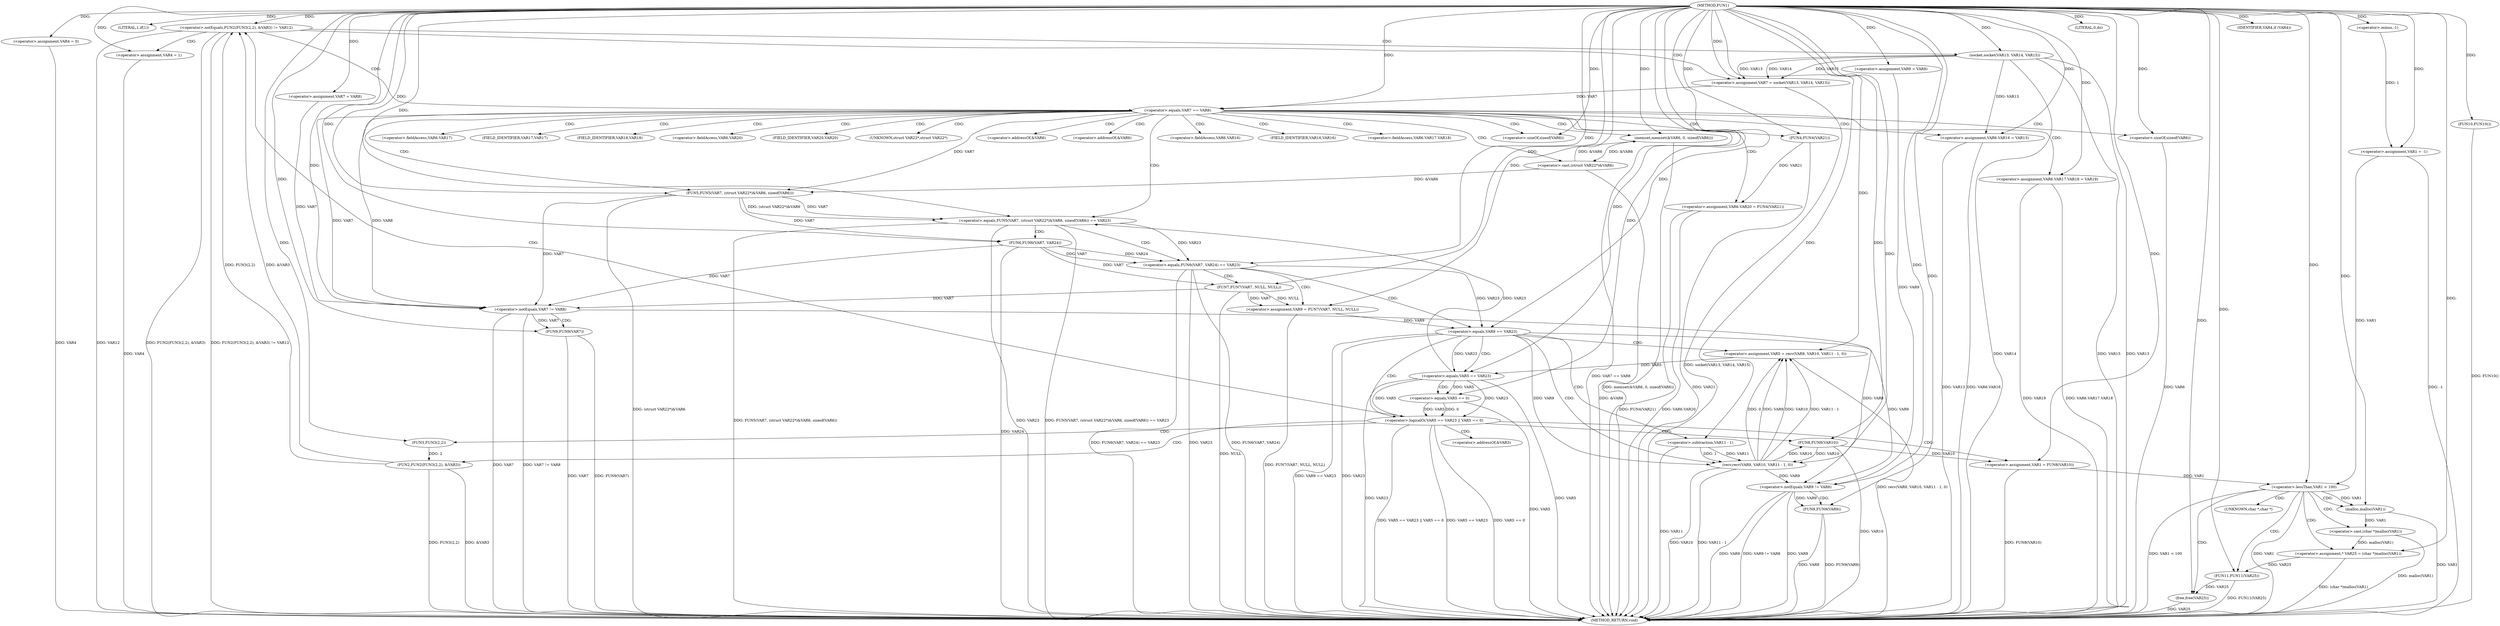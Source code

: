 digraph FUN1 {  
"1000100" [label = "(METHOD,FUN1)" ]
"1000270" [label = "(METHOD_RETURN,void)" ]
"1000103" [label = "(<operator>.assignment,VAR1 = -1)" ]
"1000105" [label = "(<operator>.minus,-1)" ]
"1000108" [label = "(LITERAL,1,if(1))" ]
"1000113" [label = "(<operator>.assignment,VAR4 = 0)" ]
"1000119" [label = "(<operator>.assignment,VAR7 = VAR8)" ]
"1000123" [label = "(<operator>.assignment,VAR9 = VAR8)" ]
"1000130" [label = "(<operator>.notEquals,FUN2(FUN3(2,2), &VAR3) != VAR12)" ]
"1000131" [label = "(FUN2,FUN2(FUN3(2,2), &VAR3))" ]
"1000132" [label = "(FUN3,FUN3(2,2))" ]
"1000140" [label = "(<operator>.assignment,VAR4 = 1)" ]
"1000143" [label = "(<operator>.assignment,VAR7 = socket(VAR13, VAR14, VAR15))" ]
"1000145" [label = "(socket,socket(VAR13, VAR14, VAR15))" ]
"1000150" [label = "(<operator>.equals,VAR7 == VAR8)" ]
"1000155" [label = "(memset,memset(&VAR6, 0, sizeof(VAR6)))" ]
"1000159" [label = "(<operator>.sizeOf,sizeof(VAR6))" ]
"1000161" [label = "(<operator>.assignment,VAR6.VAR16 = VAR13)" ]
"1000166" [label = "(<operator>.assignment,VAR6.VAR17.VAR18 = VAR19)" ]
"1000173" [label = "(<operator>.assignment,VAR6.VAR20 = FUN4(VAR21))" ]
"1000177" [label = "(FUN4,FUN4(VAR21))" ]
"1000180" [label = "(<operator>.equals,FUN5(VAR7, (struct VAR22*)&VAR6, sizeof(VAR6)) == VAR23)" ]
"1000181" [label = "(FUN5,FUN5(VAR7, (struct VAR22*)&VAR6, sizeof(VAR6)))" ]
"1000183" [label = "(<operator>.cast,(struct VAR22*)&VAR6)" ]
"1000187" [label = "(<operator>.sizeOf,sizeof(VAR6))" ]
"1000193" [label = "(<operator>.equals,FUN6(VAR7, VAR24) == VAR23)" ]
"1000194" [label = "(FUN6,FUN6(VAR7, VAR24))" ]
"1000200" [label = "(<operator>.assignment,VAR9 = FUN7(VAR7, NULL, NULL))" ]
"1000202" [label = "(FUN7,FUN7(VAR7, NULL, NULL))" ]
"1000207" [label = "(<operator>.equals,VAR9 == VAR23)" ]
"1000212" [label = "(<operator>.assignment,VAR5 = recv(VAR9, VAR10, VAR11 - 1, 0))" ]
"1000214" [label = "(recv,recv(VAR9, VAR10, VAR11 - 1, 0))" ]
"1000217" [label = "(<operator>.subtraction,VAR11 - 1)" ]
"1000222" [label = "(<operator>.logicalOr,VAR5 == VAR23 || VAR5 == 0)" ]
"1000223" [label = "(<operator>.equals,VAR5 == VAR23)" ]
"1000226" [label = "(<operator>.equals,VAR5 == 0)" ]
"1000231" [label = "(<operator>.assignment,VAR1 = FUN8(VAR10))" ]
"1000233" [label = "(FUN8,FUN8(VAR10))" ]
"1000235" [label = "(LITERAL,0,do)" ]
"1000237" [label = "(<operator>.notEquals,VAR7 != VAR8)" ]
"1000241" [label = "(FUN9,FUN9(VAR7))" ]
"1000244" [label = "(<operator>.notEquals,VAR9 != VAR8)" ]
"1000248" [label = "(FUN9,FUN9(VAR9))" ]
"1000251" [label = "(IDENTIFIER,VAR4,if (VAR4))" ]
"1000253" [label = "(FUN10,FUN10())" ]
"1000255" [label = "(<operator>.lessThan,VAR1 < 100)" ]
"1000260" [label = "(<operator>.assignment,* VAR25 = (char *)malloc(VAR1))" ]
"1000262" [label = "(<operator>.cast,(char *)malloc(VAR1))" ]
"1000264" [label = "(malloc,malloc(VAR1))" ]
"1000266" [label = "(FUN11,FUN11(VAR25))" ]
"1000268" [label = "(free,free(VAR25))" ]
"1000135" [label = "(<operator>.addressOf,&VAR3)" ]
"1000156" [label = "(<operator>.addressOf,&VAR6)" ]
"1000162" [label = "(<operator>.fieldAccess,VAR6.VAR16)" ]
"1000164" [label = "(FIELD_IDENTIFIER,VAR16,VAR16)" ]
"1000167" [label = "(<operator>.fieldAccess,VAR6.VAR17.VAR18)" ]
"1000168" [label = "(<operator>.fieldAccess,VAR6.VAR17)" ]
"1000170" [label = "(FIELD_IDENTIFIER,VAR17,VAR17)" ]
"1000171" [label = "(FIELD_IDENTIFIER,VAR18,VAR18)" ]
"1000174" [label = "(<operator>.fieldAccess,VAR6.VAR20)" ]
"1000176" [label = "(FIELD_IDENTIFIER,VAR20,VAR20)" ]
"1000184" [label = "(UNKNOWN,struct VAR22*,struct VAR22*)" ]
"1000185" [label = "(<operator>.addressOf,&VAR6)" ]
"1000263" [label = "(UNKNOWN,char *,char *)" ]
  "1000183" -> "1000270"  [ label = "DDG: &VAR6"] 
  "1000231" -> "1000270"  [ label = "DDG: FUN8(VAR10)"] 
  "1000253" -> "1000270"  [ label = "DDG: FUN10()"] 
  "1000255" -> "1000270"  [ label = "DDG: VAR1 < 100"] 
  "1000180" -> "1000270"  [ label = "DDG: FUN5(VAR7, (struct VAR22*)&VAR6, sizeof(VAR6))"] 
  "1000193" -> "1000270"  [ label = "DDG: VAR23"] 
  "1000248" -> "1000270"  [ label = "DDG: FUN9(VAR9)"] 
  "1000187" -> "1000270"  [ label = "DDG: VAR6"] 
  "1000177" -> "1000270"  [ label = "DDG: VAR21"] 
  "1000130" -> "1000270"  [ label = "DDG: FUN2(FUN3(2,2), &VAR3) != VAR12"] 
  "1000166" -> "1000270"  [ label = "DDG: VAR19"] 
  "1000223" -> "1000270"  [ label = "DDG: VAR23"] 
  "1000193" -> "1000270"  [ label = "DDG: FUN6(VAR7, VAR24)"] 
  "1000226" -> "1000270"  [ label = "DDG: VAR5"] 
  "1000222" -> "1000270"  [ label = "DDG: VAR5 == VAR23"] 
  "1000237" -> "1000270"  [ label = "DDG: VAR7 != VAR8"] 
  "1000207" -> "1000270"  [ label = "DDG: VAR23"] 
  "1000214" -> "1000270"  [ label = "DDG: VAR10"] 
  "1000103" -> "1000270"  [ label = "DDG: -1"] 
  "1000222" -> "1000270"  [ label = "DDG: VAR5 == 0"] 
  "1000214" -> "1000270"  [ label = "DDG: VAR11 - 1"] 
  "1000212" -> "1000270"  [ label = "DDG: recv(VAR9, VAR10, VAR11 - 1, 0)"] 
  "1000180" -> "1000270"  [ label = "DDG: VAR23"] 
  "1000237" -> "1000270"  [ label = "DDG: VAR7"] 
  "1000113" -> "1000270"  [ label = "DDG: VAR4"] 
  "1000131" -> "1000270"  [ label = "DDG: FUN3(2,2)"] 
  "1000140" -> "1000270"  [ label = "DDG: VAR4"] 
  "1000264" -> "1000270"  [ label = "DDG: VAR1"] 
  "1000268" -> "1000270"  [ label = "DDG: VAR25"] 
  "1000155" -> "1000270"  [ label = "DDG: memset(&VAR6, 0, sizeof(VAR6))"] 
  "1000166" -> "1000270"  [ label = "DDG: VAR6.VAR17.VAR18"] 
  "1000180" -> "1000270"  [ label = "DDG: FUN5(VAR7, (struct VAR22*)&VAR6, sizeof(VAR6)) == VAR23"] 
  "1000262" -> "1000270"  [ label = "DDG: malloc(VAR1)"] 
  "1000217" -> "1000270"  [ label = "DDG: VAR11"] 
  "1000222" -> "1000270"  [ label = "DDG: VAR5 == VAR23 || VAR5 == 0"] 
  "1000145" -> "1000270"  [ label = "DDG: VAR15"] 
  "1000207" -> "1000270"  [ label = "DDG: VAR9 == VAR23"] 
  "1000266" -> "1000270"  [ label = "DDG: FUN11(VAR25)"] 
  "1000260" -> "1000270"  [ label = "DDG: (char *)malloc(VAR1)"] 
  "1000131" -> "1000270"  [ label = "DDG: &VAR3"] 
  "1000193" -> "1000270"  [ label = "DDG: FUN6(VAR7, VAR24) == VAR23"] 
  "1000233" -> "1000270"  [ label = "DDG: VAR10"] 
  "1000241" -> "1000270"  [ label = "DDG: VAR7"] 
  "1000143" -> "1000270"  [ label = "DDG: socket(VAR13, VAR14, VAR15)"] 
  "1000173" -> "1000270"  [ label = "DDG: FUN4(VAR21)"] 
  "1000244" -> "1000270"  [ label = "DDG: VAR9 != VAR8"] 
  "1000150" -> "1000270"  [ label = "DDG: VAR7 == VAR8"] 
  "1000202" -> "1000270"  [ label = "DDG: NULL"] 
  "1000244" -> "1000270"  [ label = "DDG: VAR9"] 
  "1000255" -> "1000270"  [ label = "DDG: VAR1"] 
  "1000194" -> "1000270"  [ label = "DDG: VAR24"] 
  "1000161" -> "1000270"  [ label = "DDG: VAR6.VAR16"] 
  "1000244" -> "1000270"  [ label = "DDG: VAR8"] 
  "1000145" -> "1000270"  [ label = "DDG: VAR13"] 
  "1000241" -> "1000270"  [ label = "DDG: FUN9(VAR7)"] 
  "1000145" -> "1000270"  [ label = "DDG: VAR14"] 
  "1000181" -> "1000270"  [ label = "DDG: (struct VAR22*)&VAR6"] 
  "1000173" -> "1000270"  [ label = "DDG: VAR6.VAR20"] 
  "1000130" -> "1000270"  [ label = "DDG: VAR12"] 
  "1000248" -> "1000270"  [ label = "DDG: VAR9"] 
  "1000223" -> "1000270"  [ label = "DDG: VAR5"] 
  "1000161" -> "1000270"  [ label = "DDG: VAR13"] 
  "1000130" -> "1000270"  [ label = "DDG: FUN2(FUN3(2,2), &VAR3)"] 
  "1000200" -> "1000270"  [ label = "DDG: FUN7(VAR7, NULL, NULL)"] 
  "1000105" -> "1000103"  [ label = "DDG: 1"] 
  "1000100" -> "1000103"  [ label = "DDG: "] 
  "1000100" -> "1000105"  [ label = "DDG: "] 
  "1000100" -> "1000108"  [ label = "DDG: "] 
  "1000100" -> "1000113"  [ label = "DDG: "] 
  "1000100" -> "1000119"  [ label = "DDG: "] 
  "1000100" -> "1000123"  [ label = "DDG: "] 
  "1000131" -> "1000130"  [ label = "DDG: FUN3(2,2)"] 
  "1000131" -> "1000130"  [ label = "DDG: &VAR3"] 
  "1000132" -> "1000131"  [ label = "DDG: 2"] 
  "1000100" -> "1000132"  [ label = "DDG: "] 
  "1000100" -> "1000130"  [ label = "DDG: "] 
  "1000100" -> "1000140"  [ label = "DDG: "] 
  "1000145" -> "1000143"  [ label = "DDG: VAR13"] 
  "1000145" -> "1000143"  [ label = "DDG: VAR14"] 
  "1000145" -> "1000143"  [ label = "DDG: VAR15"] 
  "1000100" -> "1000143"  [ label = "DDG: "] 
  "1000100" -> "1000145"  [ label = "DDG: "] 
  "1000143" -> "1000150"  [ label = "DDG: VAR7"] 
  "1000100" -> "1000150"  [ label = "DDG: "] 
  "1000183" -> "1000155"  [ label = "DDG: &VAR6"] 
  "1000100" -> "1000155"  [ label = "DDG: "] 
  "1000100" -> "1000159"  [ label = "DDG: "] 
  "1000145" -> "1000161"  [ label = "DDG: VAR13"] 
  "1000100" -> "1000161"  [ label = "DDG: "] 
  "1000100" -> "1000166"  [ label = "DDG: "] 
  "1000177" -> "1000173"  [ label = "DDG: VAR21"] 
  "1000100" -> "1000177"  [ label = "DDG: "] 
  "1000181" -> "1000180"  [ label = "DDG: VAR7"] 
  "1000181" -> "1000180"  [ label = "DDG: (struct VAR22*)&VAR6"] 
  "1000150" -> "1000181"  [ label = "DDG: VAR7"] 
  "1000100" -> "1000181"  [ label = "DDG: "] 
  "1000183" -> "1000181"  [ label = "DDG: &VAR6"] 
  "1000155" -> "1000183"  [ label = "DDG: &VAR6"] 
  "1000100" -> "1000187"  [ label = "DDG: "] 
  "1000223" -> "1000180"  [ label = "DDG: VAR23"] 
  "1000100" -> "1000180"  [ label = "DDG: "] 
  "1000194" -> "1000193"  [ label = "DDG: VAR7"] 
  "1000194" -> "1000193"  [ label = "DDG: VAR24"] 
  "1000181" -> "1000194"  [ label = "DDG: VAR7"] 
  "1000100" -> "1000194"  [ label = "DDG: "] 
  "1000180" -> "1000193"  [ label = "DDG: VAR23"] 
  "1000100" -> "1000193"  [ label = "DDG: "] 
  "1000202" -> "1000200"  [ label = "DDG: VAR7"] 
  "1000202" -> "1000200"  [ label = "DDG: NULL"] 
  "1000100" -> "1000200"  [ label = "DDG: "] 
  "1000194" -> "1000202"  [ label = "DDG: VAR7"] 
  "1000100" -> "1000202"  [ label = "DDG: "] 
  "1000200" -> "1000207"  [ label = "DDG: VAR9"] 
  "1000100" -> "1000207"  [ label = "DDG: "] 
  "1000193" -> "1000207"  [ label = "DDG: VAR23"] 
  "1000214" -> "1000212"  [ label = "DDG: VAR9"] 
  "1000214" -> "1000212"  [ label = "DDG: VAR10"] 
  "1000214" -> "1000212"  [ label = "DDG: VAR11 - 1"] 
  "1000214" -> "1000212"  [ label = "DDG: 0"] 
  "1000100" -> "1000212"  [ label = "DDG: "] 
  "1000207" -> "1000214"  [ label = "DDG: VAR9"] 
  "1000100" -> "1000214"  [ label = "DDG: "] 
  "1000233" -> "1000214"  [ label = "DDG: VAR10"] 
  "1000217" -> "1000214"  [ label = "DDG: VAR11"] 
  "1000217" -> "1000214"  [ label = "DDG: 1"] 
  "1000100" -> "1000217"  [ label = "DDG: "] 
  "1000223" -> "1000222"  [ label = "DDG: VAR5"] 
  "1000223" -> "1000222"  [ label = "DDG: VAR23"] 
  "1000212" -> "1000223"  [ label = "DDG: VAR5"] 
  "1000100" -> "1000223"  [ label = "DDG: "] 
  "1000207" -> "1000223"  [ label = "DDG: VAR23"] 
  "1000226" -> "1000222"  [ label = "DDG: VAR5"] 
  "1000226" -> "1000222"  [ label = "DDG: 0"] 
  "1000223" -> "1000226"  [ label = "DDG: VAR5"] 
  "1000100" -> "1000226"  [ label = "DDG: "] 
  "1000233" -> "1000231"  [ label = "DDG: VAR10"] 
  "1000100" -> "1000231"  [ label = "DDG: "] 
  "1000214" -> "1000233"  [ label = "DDG: VAR10"] 
  "1000100" -> "1000233"  [ label = "DDG: "] 
  "1000100" -> "1000235"  [ label = "DDG: "] 
  "1000181" -> "1000237"  [ label = "DDG: VAR7"] 
  "1000150" -> "1000237"  [ label = "DDG: VAR7"] 
  "1000194" -> "1000237"  [ label = "DDG: VAR7"] 
  "1000202" -> "1000237"  [ label = "DDG: VAR7"] 
  "1000119" -> "1000237"  [ label = "DDG: VAR7"] 
  "1000100" -> "1000237"  [ label = "DDG: "] 
  "1000150" -> "1000237"  [ label = "DDG: VAR8"] 
  "1000237" -> "1000241"  [ label = "DDG: VAR7"] 
  "1000100" -> "1000241"  [ label = "DDG: "] 
  "1000207" -> "1000244"  [ label = "DDG: VAR9"] 
  "1000214" -> "1000244"  [ label = "DDG: VAR9"] 
  "1000123" -> "1000244"  [ label = "DDG: VAR9"] 
  "1000100" -> "1000244"  [ label = "DDG: "] 
  "1000237" -> "1000244"  [ label = "DDG: VAR8"] 
  "1000244" -> "1000248"  [ label = "DDG: VAR9"] 
  "1000100" -> "1000248"  [ label = "DDG: "] 
  "1000100" -> "1000251"  [ label = "DDG: "] 
  "1000100" -> "1000253"  [ label = "DDG: "] 
  "1000103" -> "1000255"  [ label = "DDG: VAR1"] 
  "1000231" -> "1000255"  [ label = "DDG: VAR1"] 
  "1000100" -> "1000255"  [ label = "DDG: "] 
  "1000262" -> "1000260"  [ label = "DDG: malloc(VAR1)"] 
  "1000100" -> "1000260"  [ label = "DDG: "] 
  "1000264" -> "1000262"  [ label = "DDG: VAR1"] 
  "1000255" -> "1000264"  [ label = "DDG: VAR1"] 
  "1000100" -> "1000264"  [ label = "DDG: "] 
  "1000260" -> "1000266"  [ label = "DDG: VAR25"] 
  "1000100" -> "1000266"  [ label = "DDG: "] 
  "1000266" -> "1000268"  [ label = "DDG: VAR25"] 
  "1000100" -> "1000268"  [ label = "DDG: "] 
  "1000130" -> "1000150"  [ label = "CDG: "] 
  "1000130" -> "1000145"  [ label = "CDG: "] 
  "1000130" -> "1000143"  [ label = "CDG: "] 
  "1000130" -> "1000140"  [ label = "CDG: "] 
  "1000150" -> "1000164"  [ label = "CDG: "] 
  "1000150" -> "1000174"  [ label = "CDG: "] 
  "1000150" -> "1000156"  [ label = "CDG: "] 
  "1000150" -> "1000161"  [ label = "CDG: "] 
  "1000150" -> "1000166"  [ label = "CDG: "] 
  "1000150" -> "1000180"  [ label = "CDG: "] 
  "1000150" -> "1000183"  [ label = "CDG: "] 
  "1000150" -> "1000167"  [ label = "CDG: "] 
  "1000150" -> "1000176"  [ label = "CDG: "] 
  "1000150" -> "1000187"  [ label = "CDG: "] 
  "1000150" -> "1000185"  [ label = "CDG: "] 
  "1000150" -> "1000168"  [ label = "CDG: "] 
  "1000150" -> "1000159"  [ label = "CDG: "] 
  "1000150" -> "1000173"  [ label = "CDG: "] 
  "1000150" -> "1000155"  [ label = "CDG: "] 
  "1000150" -> "1000170"  [ label = "CDG: "] 
  "1000150" -> "1000171"  [ label = "CDG: "] 
  "1000150" -> "1000184"  [ label = "CDG: "] 
  "1000150" -> "1000177"  [ label = "CDG: "] 
  "1000150" -> "1000162"  [ label = "CDG: "] 
  "1000150" -> "1000181"  [ label = "CDG: "] 
  "1000180" -> "1000194"  [ label = "CDG: "] 
  "1000180" -> "1000193"  [ label = "CDG: "] 
  "1000193" -> "1000200"  [ label = "CDG: "] 
  "1000193" -> "1000207"  [ label = "CDG: "] 
  "1000193" -> "1000202"  [ label = "CDG: "] 
  "1000207" -> "1000222"  [ label = "CDG: "] 
  "1000207" -> "1000214"  [ label = "CDG: "] 
  "1000207" -> "1000217"  [ label = "CDG: "] 
  "1000207" -> "1000212"  [ label = "CDG: "] 
  "1000207" -> "1000223"  [ label = "CDG: "] 
  "1000222" -> "1000233"  [ label = "CDG: "] 
  "1000222" -> "1000231"  [ label = "CDG: "] 
  "1000222" -> "1000132"  [ label = "CDG: "] 
  "1000222" -> "1000130"  [ label = "CDG: "] 
  "1000222" -> "1000135"  [ label = "CDG: "] 
  "1000222" -> "1000131"  [ label = "CDG: "] 
  "1000223" -> "1000226"  [ label = "CDG: "] 
  "1000237" -> "1000241"  [ label = "CDG: "] 
  "1000244" -> "1000248"  [ label = "CDG: "] 
  "1000255" -> "1000268"  [ label = "CDG: "] 
  "1000255" -> "1000260"  [ label = "CDG: "] 
  "1000255" -> "1000263"  [ label = "CDG: "] 
  "1000255" -> "1000266"  [ label = "CDG: "] 
  "1000255" -> "1000262"  [ label = "CDG: "] 
  "1000255" -> "1000264"  [ label = "CDG: "] 
}
